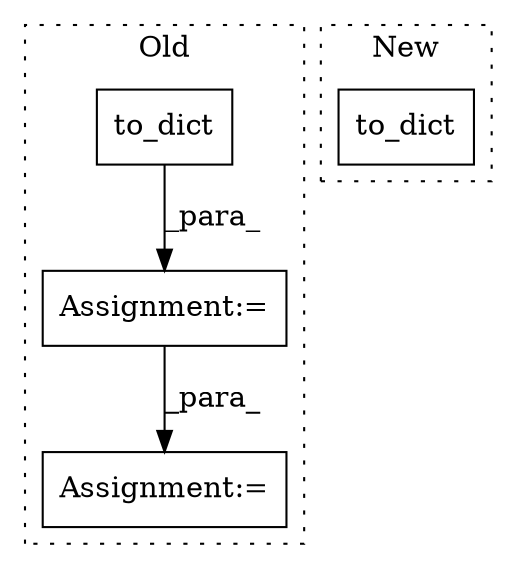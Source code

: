 digraph G {
subgraph cluster0 {
1 [label="to_dict" a="32" s="779" l="9" shape="box"];
3 [label="Assignment:=" a="7" s="796,892" l="69,2" shape="box"];
4 [label="Assignment:=" a="7" s="773" l="1" shape="box"];
label = "Old";
style="dotted";
}
subgraph cluster1 {
2 [label="to_dict" a="32" s="649" l="9" shape="box"];
label = "New";
style="dotted";
}
1 -> 4 [label="_para_"];
4 -> 3 [label="_para_"];
}